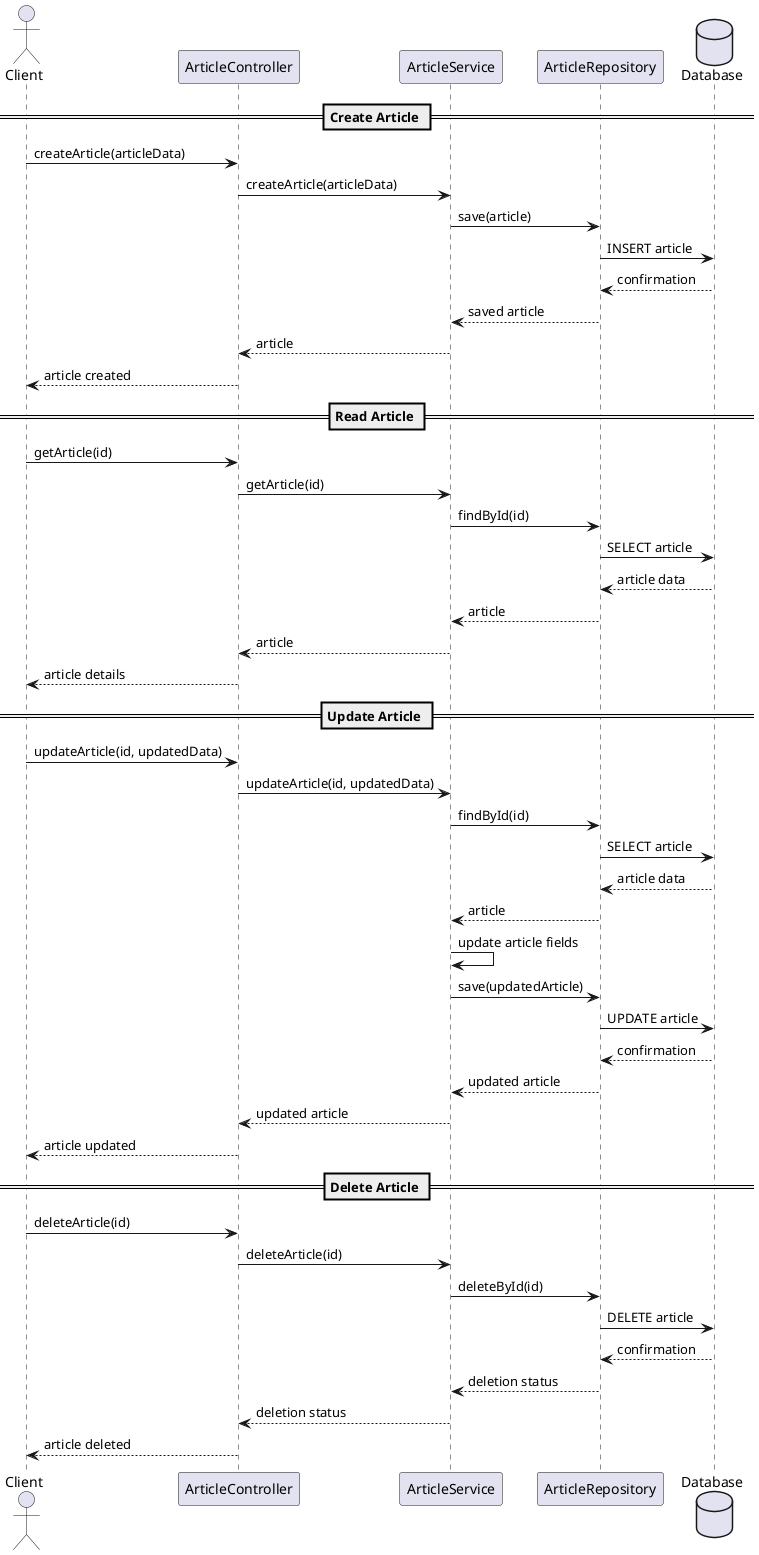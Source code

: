 @startuml Article Sequence Diagram

actor Client
participant "ArticleController" as Controller
participant "ArticleService" as Service
participant "ArticleRepository" as Repository
database "Database" as DB

== Create Article ==
Client -> Controller : createArticle(articleData)
Controller -> Service : createArticle(articleData)
Service -> Repository : save(article)
Repository -> DB : INSERT article
DB --> Repository : confirmation
Repository --> Service : saved article
Service --> Controller : article
Controller --> Client : article created

== Read Article ==
Client -> Controller : getArticle(id)
Controller -> Service : getArticle(id)
Service -> Repository : findById(id)
Repository -> DB : SELECT article
DB --> Repository : article data
Repository --> Service : article
Service --> Controller : article
Controller --> Client : article details

== Update Article ==
Client -> Controller : updateArticle(id, updatedData)
Controller -> Service : updateArticle(id, updatedData)
Service -> Repository : findById(id)
Repository -> DB : SELECT article
DB --> Repository : article data
Repository --> Service : article
Service -> Service : update article fields
Service -> Repository : save(updatedArticle)
Repository -> DB : UPDATE article
DB --> Repository : confirmation
Repository --> Service : updated article
Service --> Controller : updated article
Controller --> Client : article updated

== Delete Article ==
Client -> Controller : deleteArticle(id)
Controller -> Service : deleteArticle(id)
Service -> Repository : deleteById(id)
Repository -> DB : DELETE article
DB --> Repository : confirmation
Repository --> Service : deletion status
Service --> Controller : deletion status
Controller --> Client : article deleted

@enduml